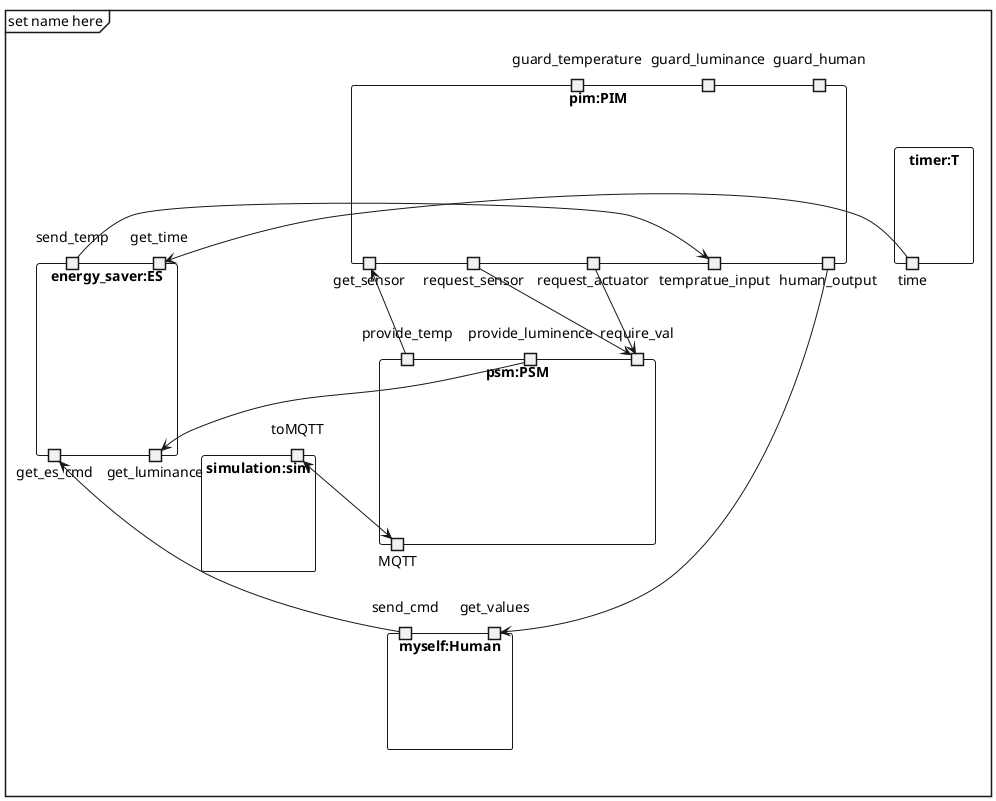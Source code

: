 @startuml X3D2_MQTT_SIM
mainframe set name here

'HUMAN
rectangle myself:Human {
    port send_cmd
    
    portin get_values
}

rectangle timer:T {
    portout time
}

'PIM
rectangle pim:PIM {
    portout get_sensor
    portout request_sensor
    portout request_actuator
    portout tempratue_input
    portout human_output

    'guards
    port guard_temperature
    port guard_luminance
    port guard_human
}

'PSM
rectangle psm:PSM {
    portin provide_temp
    portin provide_luminence
    portin require_val
    portin require_val

    portout MQTT
}

'SIM
rectangle simulation:sim {
    port toMQTT
}

'energy saver
rectangle energy_saver:ES {
    portin send_temp
    portin get_time

    portout get_es_cmd
    portout get_luminance
}
 
provide_temp --> get_sensor
provide_luminence --> get_luminance

send_cmd --> get_es_cmd
send_temp -> tempratue_input
 
request_sensor --> require_val
request_actuator --> require_val
human_output -----> get_values
 
time -> get_time

toMQTT <--> MQTT
@enduml